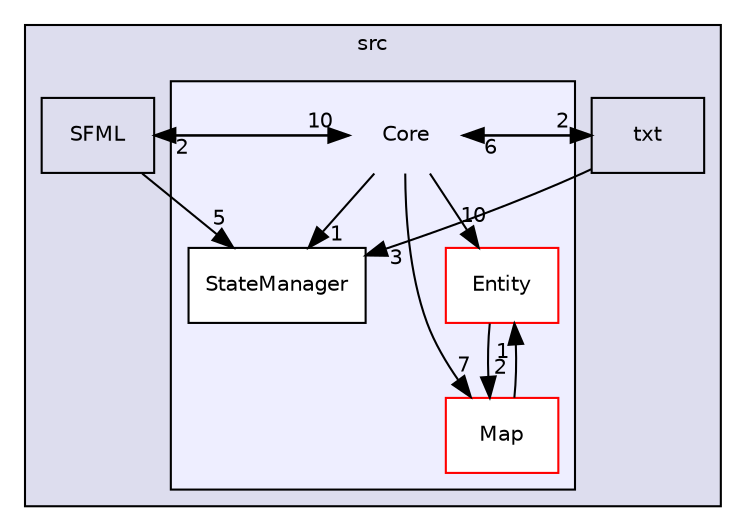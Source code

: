 digraph "src/Core" {
  bgcolor=transparent;
  compound=true
  node [ fontsize="10", fontname="Helvetica"];
  edge [ labelfontsize="10", labelfontname="Helvetica"];
  subgraph clusterdir_68267d1309a1af8e8297ef4c3efbcdba {
    graph [ bgcolor="#ddddee", pencolor="black", label="src" fontname="Helvetica", fontsize="10", URL="dir_68267d1309a1af8e8297ef4c3efbcdba.html"]
  dir_74d70b51b5aa2eb3cb5baf13d2756485 [shape=box label="txt" URL="dir_74d70b51b5aa2eb3cb5baf13d2756485.html"];
  dir_df763860f9a7635c92b0132615e20a87 [shape=box label="SFML" URL="dir_df763860f9a7635c92b0132615e20a87.html"];
  subgraph clusterdir_a2f0e5642e47e7ed59fe0f0829eafb5f {
    graph [ bgcolor="#eeeeff", pencolor="black", label="" URL="dir_a2f0e5642e47e7ed59fe0f0829eafb5f.html"];
    dir_a2f0e5642e47e7ed59fe0f0829eafb5f [shape=plaintext label="Core"];
  dir_68e2f26f53a5eb0960065d69a44b95e0 [shape=box label="Entity" fillcolor="white" style="filled" color="red" URL="dir_68e2f26f53a5eb0960065d69a44b95e0.html"];
  dir_38d5e71d7d94264356c8b2e5ffa968dc [shape=box label="Map" fillcolor="white" style="filled" color="red" URL="dir_38d5e71d7d94264356c8b2e5ffa968dc.html"];
  dir_7214f3075b7e54abe449413ecb03e635 [shape=box label="StateManager" fillcolor="white" style="filled" URL="dir_7214f3075b7e54abe449413ecb03e635.html"];
  }
  }
  dir_74d70b51b5aa2eb3cb5baf13d2756485->dir_7214f3075b7e54abe449413ecb03e635 [headlabel="3", labeldistance=1.5 headhref="dir_000008_000006.html"];
  dir_74d70b51b5aa2eb3cb5baf13d2756485->dir_a2f0e5642e47e7ed59fe0f0829eafb5f [headlabel="6", labeldistance=1.5 headhref="dir_000008_000001.html"];
  dir_68e2f26f53a5eb0960065d69a44b95e0->dir_38d5e71d7d94264356c8b2e5ffa968dc [headlabel="2", labeldistance=1.5 headhref="dir_000002_000004.html"];
  dir_a2f0e5642e47e7ed59fe0f0829eafb5f->dir_38d5e71d7d94264356c8b2e5ffa968dc [headlabel="7", labeldistance=1.5 headhref="dir_000001_000004.html"];
  dir_a2f0e5642e47e7ed59fe0f0829eafb5f->dir_68e2f26f53a5eb0960065d69a44b95e0 [headlabel="10", labeldistance=1.5 headhref="dir_000001_000002.html"];
  dir_a2f0e5642e47e7ed59fe0f0829eafb5f->dir_7214f3075b7e54abe449413ecb03e635 [headlabel="1", labeldistance=1.5 headhref="dir_000001_000006.html"];
  dir_a2f0e5642e47e7ed59fe0f0829eafb5f->dir_74d70b51b5aa2eb3cb5baf13d2756485 [headlabel="2", labeldistance=1.5 headhref="dir_000001_000008.html"];
  dir_a2f0e5642e47e7ed59fe0f0829eafb5f->dir_df763860f9a7635c92b0132615e20a87 [headlabel="2", labeldistance=1.5 headhref="dir_000001_000007.html"];
  dir_38d5e71d7d94264356c8b2e5ffa968dc->dir_68e2f26f53a5eb0960065d69a44b95e0 [headlabel="1", labeldistance=1.5 headhref="dir_000004_000002.html"];
  dir_df763860f9a7635c92b0132615e20a87->dir_7214f3075b7e54abe449413ecb03e635 [headlabel="5", labeldistance=1.5 headhref="dir_000007_000006.html"];
  dir_df763860f9a7635c92b0132615e20a87->dir_a2f0e5642e47e7ed59fe0f0829eafb5f [headlabel="10", labeldistance=1.5 headhref="dir_000007_000001.html"];
}
